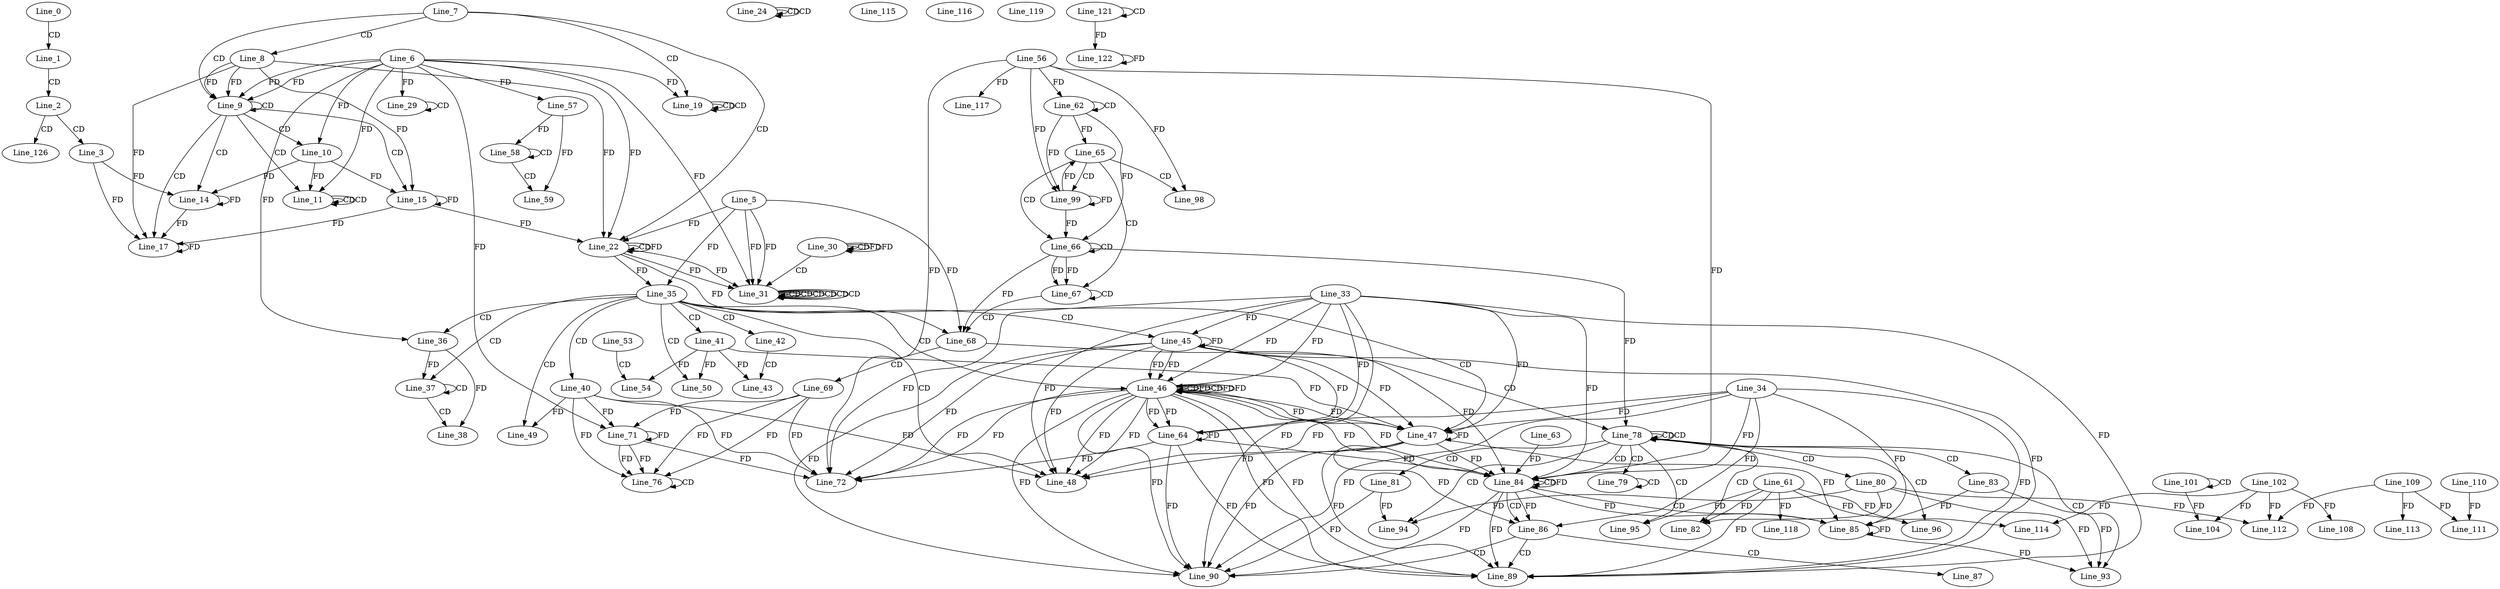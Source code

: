 digraph G {
  Line_0;
  Line_1;
  Line_2;
  Line_3;
  Line_7;
  Line_8;
  Line_9;
  Line_6;
  Line_9;
  Line_10;
  Line_10;
  Line_11;
  Line_11;
  Line_11;
  Line_14;
  Line_14;
  Line_15;
  Line_17;
  Line_17;
  Line_19;
  Line_19;
  Line_19;
  Line_19;
  Line_19;
  Line_22;
  Line_22;
  Line_5;
  Line_22;
  Line_24;
  Line_24;
  Line_24;
  Line_24;
  Line_24;
  Line_29;
  Line_29;
  Line_30;
  Line_30;
  Line_30;
  Line_31;
  Line_31;
  Line_31;
  Line_31;
  Line_31;
  Line_31;
  Line_31;
  Line_31;
  Line_35;
  Line_35;
  Line_36;
  Line_36;
  Line_37;
  Line_37;
  Line_37;
  Line_37;
  Line_38;
  Line_38;
  Line_40;
  Line_41;
  Line_42;
  Line_43;
  Line_45;
  Line_33;
  Line_46;
  Line_46;
  Line_46;
  Line_47;
  Line_34;
  Line_47;
  Line_48;
  Line_49;
  Line_50;
  Line_53;
  Line_54;
  Line_57;
  Line_57;
  Line_58;
  Line_58;
  Line_58;
  Line_58;
  Line_59;
  Line_59;
  Line_62;
  Line_62;
  Line_56;
  Line_64;
  Line_65;
  Line_66;
  Line_66;
  Line_67;
  Line_67;
  Line_68;
  Line_68;
  Line_68;
  Line_69;
  Line_71;
  Line_71;
  Line_72;
  Line_76;
  Line_76;
  Line_78;
  Line_78;
  Line_78;
  Line_79;
  Line_79;
  Line_80;
  Line_81;
  Line_82;
  Line_61;
  Line_83;
  Line_84;
  Line_84;
  Line_84;
  Line_63;
  Line_85;
  Line_86;
  Line_87;
  Line_89;
  Line_90;
  Line_93;
  Line_94;
  Line_94;
  Line_95;
  Line_96;
  Line_98;
  Line_99;
  Line_99;
  Line_101;
  Line_101;
  Line_102;
  Line_104;
  Line_108;
  Line_111;
  Line_109;
  Line_111;
  Line_110;
  Line_112;
  Line_112;
  Line_113;
  Line_114;
  Line_115;
  Line_115;
  Line_116;
  Line_117;
  Line_118;
  Line_119;
  Line_121;
  Line_121;
  Line_122;
  Line_126;
  Line_0 -> Line_1 [ label="CD" ];
  Line_1 -> Line_2 [ label="CD" ];
  Line_2 -> Line_3 [ label="CD" ];
  Line_7 -> Line_8 [ label="CD" ];
  Line_7 -> Line_9 [ label="CD" ];
  Line_6 -> Line_9 [ label="FD" ];
  Line_8 -> Line_9 [ label="FD" ];
  Line_9 -> Line_9 [ label="CD" ];
  Line_6 -> Line_9 [ label="FD" ];
  Line_8 -> Line_9 [ label="FD" ];
  Line_9 -> Line_10 [ label="CD" ];
  Line_6 -> Line_10 [ label="FD" ];
  Line_9 -> Line_11 [ label="CD" ];
  Line_11 -> Line_11 [ label="CD" ];
  Line_11 -> Line_11 [ label="CD" ];
  Line_6 -> Line_11 [ label="FD" ];
  Line_10 -> Line_11 [ label="FD" ];
  Line_9 -> Line_14 [ label="CD" ];
  Line_3 -> Line_14 [ label="FD" ];
  Line_14 -> Line_14 [ label="FD" ];
  Line_10 -> Line_14 [ label="FD" ];
  Line_9 -> Line_15 [ label="CD" ];
  Line_8 -> Line_15 [ label="FD" ];
  Line_15 -> Line_15 [ label="FD" ];
  Line_10 -> Line_15 [ label="FD" ];
  Line_9 -> Line_17 [ label="CD" ];
  Line_3 -> Line_17 [ label="FD" ];
  Line_14 -> Line_17 [ label="FD" ];
  Line_17 -> Line_17 [ label="FD" ];
  Line_8 -> Line_17 [ label="FD" ];
  Line_15 -> Line_17 [ label="FD" ];
  Line_7 -> Line_19 [ label="CD" ];
  Line_19 -> Line_19 [ label="CD" ];
  Line_6 -> Line_19 [ label="FD" ];
  Line_19 -> Line_19 [ label="CD" ];
  Line_7 -> Line_22 [ label="CD" ];
  Line_22 -> Line_22 [ label="CD" ];
  Line_5 -> Line_22 [ label="FD" ];
  Line_22 -> Line_22 [ label="FD" ];
  Line_8 -> Line_22 [ label="FD" ];
  Line_15 -> Line_22 [ label="FD" ];
  Line_6 -> Line_22 [ label="FD" ];
  Line_24 -> Line_24 [ label="CD" ];
  Line_24 -> Line_24 [ label="CD" ];
  Line_29 -> Line_29 [ label="CD" ];
  Line_6 -> Line_29 [ label="FD" ];
  Line_30 -> Line_30 [ label="CD" ];
  Line_30 -> Line_30 [ label="FD" ];
  Line_30 -> Line_31 [ label="CD" ];
  Line_5 -> Line_31 [ label="FD" ];
  Line_22 -> Line_31 [ label="FD" ];
  Line_31 -> Line_31 [ label="CD" ];
  Line_5 -> Line_31 [ label="FD" ];
  Line_22 -> Line_31 [ label="FD" ];
  Line_31 -> Line_31 [ label="CD" ];
  Line_31 -> Line_31 [ label="CD" ];
  Line_31 -> Line_31 [ label="CD" ];
  Line_31 -> Line_31 [ label="CD" ];
  Line_6 -> Line_31 [ label="FD" ];
  Line_31 -> Line_31 [ label="CD" ];
  Line_5 -> Line_35 [ label="FD" ];
  Line_22 -> Line_35 [ label="FD" ];
  Line_35 -> Line_36 [ label="CD" ];
  Line_6 -> Line_36 [ label="FD" ];
  Line_35 -> Line_37 [ label="CD" ];
  Line_36 -> Line_37 [ label="FD" ];
  Line_37 -> Line_37 [ label="CD" ];
  Line_37 -> Line_38 [ label="CD" ];
  Line_36 -> Line_38 [ label="FD" ];
  Line_35 -> Line_40 [ label="CD" ];
  Line_35 -> Line_41 [ label="CD" ];
  Line_35 -> Line_42 [ label="CD" ];
  Line_42 -> Line_43 [ label="CD" ];
  Line_41 -> Line_43 [ label="FD" ];
  Line_35 -> Line_45 [ label="CD" ];
  Line_33 -> Line_45 [ label="FD" ];
  Line_45 -> Line_45 [ label="FD" ];
  Line_35 -> Line_46 [ label="CD" ];
  Line_46 -> Line_46 [ label="CD" ];
  Line_33 -> Line_46 [ label="FD" ];
  Line_45 -> Line_46 [ label="FD" ];
  Line_46 -> Line_46 [ label="FD" ];
  Line_46 -> Line_46 [ label="CD" ];
  Line_33 -> Line_46 [ label="FD" ];
  Line_45 -> Line_46 [ label="FD" ];
  Line_46 -> Line_46 [ label="FD" ];
  Line_46 -> Line_46 [ label="FD" ];
  Line_35 -> Line_47 [ label="CD" ];
  Line_34 -> Line_47 [ label="FD" ];
  Line_47 -> Line_47 [ label="FD" ];
  Line_41 -> Line_47 [ label="FD" ];
  Line_33 -> Line_47 [ label="FD" ];
  Line_45 -> Line_47 [ label="FD" ];
  Line_46 -> Line_47 [ label="FD" ];
  Line_46 -> Line_47 [ label="FD" ];
  Line_35 -> Line_48 [ label="CD" ];
  Line_40 -> Line_48 [ label="FD" ];
  Line_33 -> Line_48 [ label="FD" ];
  Line_45 -> Line_48 [ label="FD" ];
  Line_46 -> Line_48 [ label="FD" ];
  Line_46 -> Line_48 [ label="FD" ];
  Line_34 -> Line_48 [ label="FD" ];
  Line_47 -> Line_48 [ label="FD" ];
  Line_35 -> Line_49 [ label="CD" ];
  Line_40 -> Line_49 [ label="FD" ];
  Line_35 -> Line_50 [ label="CD" ];
  Line_41 -> Line_50 [ label="FD" ];
  Line_53 -> Line_54 [ label="CD" ];
  Line_41 -> Line_54 [ label="FD" ];
  Line_6 -> Line_57 [ label="FD" ];
  Line_57 -> Line_58 [ label="FD" ];
  Line_58 -> Line_58 [ label="CD" ];
  Line_58 -> Line_59 [ label="CD" ];
  Line_57 -> Line_59 [ label="FD" ];
  Line_62 -> Line_62 [ label="CD" ];
  Line_56 -> Line_62 [ label="FD" ];
  Line_33 -> Line_64 [ label="FD" ];
  Line_45 -> Line_64 [ label="FD" ];
  Line_46 -> Line_64 [ label="FD" ];
  Line_46 -> Line_64 [ label="FD" ];
  Line_64 -> Line_64 [ label="FD" ];
  Line_62 -> Line_65 [ label="FD" ];
  Line_65 -> Line_66 [ label="CD" ];
  Line_66 -> Line_66 [ label="CD" ];
  Line_62 -> Line_66 [ label="FD" ];
  Line_65 -> Line_67 [ label="CD" ];
  Line_66 -> Line_67 [ label="FD" ];
  Line_67 -> Line_67 [ label="CD" ];
  Line_66 -> Line_67 [ label="FD" ];
  Line_67 -> Line_68 [ label="CD" ];
  Line_66 -> Line_68 [ label="FD" ];
  Line_5 -> Line_68 [ label="FD" ];
  Line_22 -> Line_68 [ label="FD" ];
  Line_68 -> Line_69 [ label="CD" ];
  Line_69 -> Line_71 [ label="FD" ];
  Line_71 -> Line_71 [ label="FD" ];
  Line_40 -> Line_71 [ label="FD" ];
  Line_6 -> Line_71 [ label="FD" ];
  Line_56 -> Line_72 [ label="FD" ];
  Line_69 -> Line_72 [ label="FD" ];
  Line_71 -> Line_72 [ label="FD" ];
  Line_40 -> Line_72 [ label="FD" ];
  Line_33 -> Line_72 [ label="FD" ];
  Line_45 -> Line_72 [ label="FD" ];
  Line_46 -> Line_72 [ label="FD" ];
  Line_46 -> Line_72 [ label="FD" ];
  Line_64 -> Line_72 [ label="FD" ];
  Line_69 -> Line_76 [ label="FD" ];
  Line_71 -> Line_76 [ label="FD" ];
  Line_40 -> Line_76 [ label="FD" ];
  Line_76 -> Line_76 [ label="CD" ];
  Line_69 -> Line_76 [ label="FD" ];
  Line_71 -> Line_76 [ label="FD" ];
  Line_68 -> Line_78 [ label="CD" ];
  Line_78 -> Line_78 [ label="CD" ];
  Line_78 -> Line_78 [ label="CD" ];
  Line_66 -> Line_78 [ label="FD" ];
  Line_78 -> Line_79 [ label="CD" ];
  Line_79 -> Line_79 [ label="CD" ];
  Line_78 -> Line_80 [ label="CD" ];
  Line_78 -> Line_81 [ label="CD" ];
  Line_78 -> Line_82 [ label="CD" ];
  Line_61 -> Line_82 [ label="FD" ];
  Line_80 -> Line_82 [ label="FD" ];
  Line_78 -> Line_83 [ label="CD" ];
  Line_78 -> Line_84 [ label="CD" ];
  Line_84 -> Line_84 [ label="CD" ];
  Line_84 -> Line_84 [ label="FD" ];
  Line_34 -> Line_84 [ label="FD" ];
  Line_47 -> Line_84 [ label="FD" ];
  Line_56 -> Line_84 [ label="FD" ];
  Line_33 -> Line_84 [ label="FD" ];
  Line_45 -> Line_84 [ label="FD" ];
  Line_46 -> Line_84 [ label="FD" ];
  Line_46 -> Line_84 [ label="FD" ];
  Line_64 -> Line_84 [ label="FD" ];
  Line_63 -> Line_84 [ label="FD" ];
  Line_84 -> Line_85 [ label="CD" ];
  Line_85 -> Line_85 [ label="FD" ];
  Line_83 -> Line_85 [ label="FD" ];
  Line_84 -> Line_85 [ label="FD" ];
  Line_34 -> Line_85 [ label="FD" ];
  Line_47 -> Line_85 [ label="FD" ];
  Line_84 -> Line_86 [ label="CD" ];
  Line_84 -> Line_86 [ label="FD" ];
  Line_34 -> Line_86 [ label="FD" ];
  Line_47 -> Line_86 [ label="FD" ];
  Line_86 -> Line_87 [ label="CD" ];
  Line_86 -> Line_89 [ label="CD" ];
  Line_61 -> Line_89 [ label="FD" ];
  Line_33 -> Line_89 [ label="FD" ];
  Line_45 -> Line_89 [ label="FD" ];
  Line_46 -> Line_89 [ label="FD" ];
  Line_46 -> Line_89 [ label="FD" ];
  Line_64 -> Line_89 [ label="FD" ];
  Line_84 -> Line_89 [ label="FD" ];
  Line_34 -> Line_89 [ label="FD" ];
  Line_47 -> Line_89 [ label="FD" ];
  Line_86 -> Line_90 [ label="CD" ];
  Line_81 -> Line_90 [ label="FD" ];
  Line_33 -> Line_90 [ label="FD" ];
  Line_45 -> Line_90 [ label="FD" ];
  Line_46 -> Line_90 [ label="FD" ];
  Line_46 -> Line_90 [ label="FD" ];
  Line_64 -> Line_90 [ label="FD" ];
  Line_84 -> Line_90 [ label="FD" ];
  Line_34 -> Line_90 [ label="FD" ];
  Line_47 -> Line_90 [ label="FD" ];
  Line_78 -> Line_93 [ label="CD" ];
  Line_80 -> Line_93 [ label="FD" ];
  Line_85 -> Line_93 [ label="FD" ];
  Line_83 -> Line_93 [ label="FD" ];
  Line_78 -> Line_94 [ label="CD" ];
  Line_80 -> Line_94 [ label="FD" ];
  Line_81 -> Line_94 [ label="FD" ];
  Line_78 -> Line_95 [ label="CD" ];
  Line_61 -> Line_95 [ label="FD" ];
  Line_78 -> Line_96 [ label="CD" ];
  Line_61 -> Line_96 [ label="FD" ];
  Line_65 -> Line_98 [ label="CD" ];
  Line_56 -> Line_98 [ label="FD" ];
  Line_65 -> Line_99 [ label="CD" ];
  Line_99 -> Line_99 [ label="FD" ];
  Line_62 -> Line_99 [ label="FD" ];
  Line_56 -> Line_99 [ label="FD" ];
  Line_101 -> Line_101 [ label="CD" ];
  Line_102 -> Line_104 [ label="FD" ];
  Line_101 -> Line_104 [ label="FD" ];
  Line_102 -> Line_108 [ label="FD" ];
  Line_109 -> Line_111 [ label="FD" ];
  Line_110 -> Line_111 [ label="FD" ];
  Line_80 -> Line_112 [ label="FD" ];
  Line_109 -> Line_112 [ label="FD" ];
  Line_102 -> Line_112 [ label="FD" ];
  Line_109 -> Line_113 [ label="FD" ];
  Line_102 -> Line_114 [ label="FD" ];
  Line_61 -> Line_114 [ label="FD" ];
  Line_56 -> Line_117 [ label="FD" ];
  Line_61 -> Line_118 [ label="FD" ];
  Line_121 -> Line_121 [ label="CD" ];
  Line_121 -> Line_122 [ label="FD" ];
  Line_122 -> Line_122 [ label="FD" ];
  Line_2 -> Line_126 [ label="CD" ];
  Line_30 -> Line_30 [ label="FD" ];
  Line_99 -> Line_65 [ label="FD" ];
  Line_99 -> Line_66 [ label="FD" ];
}
